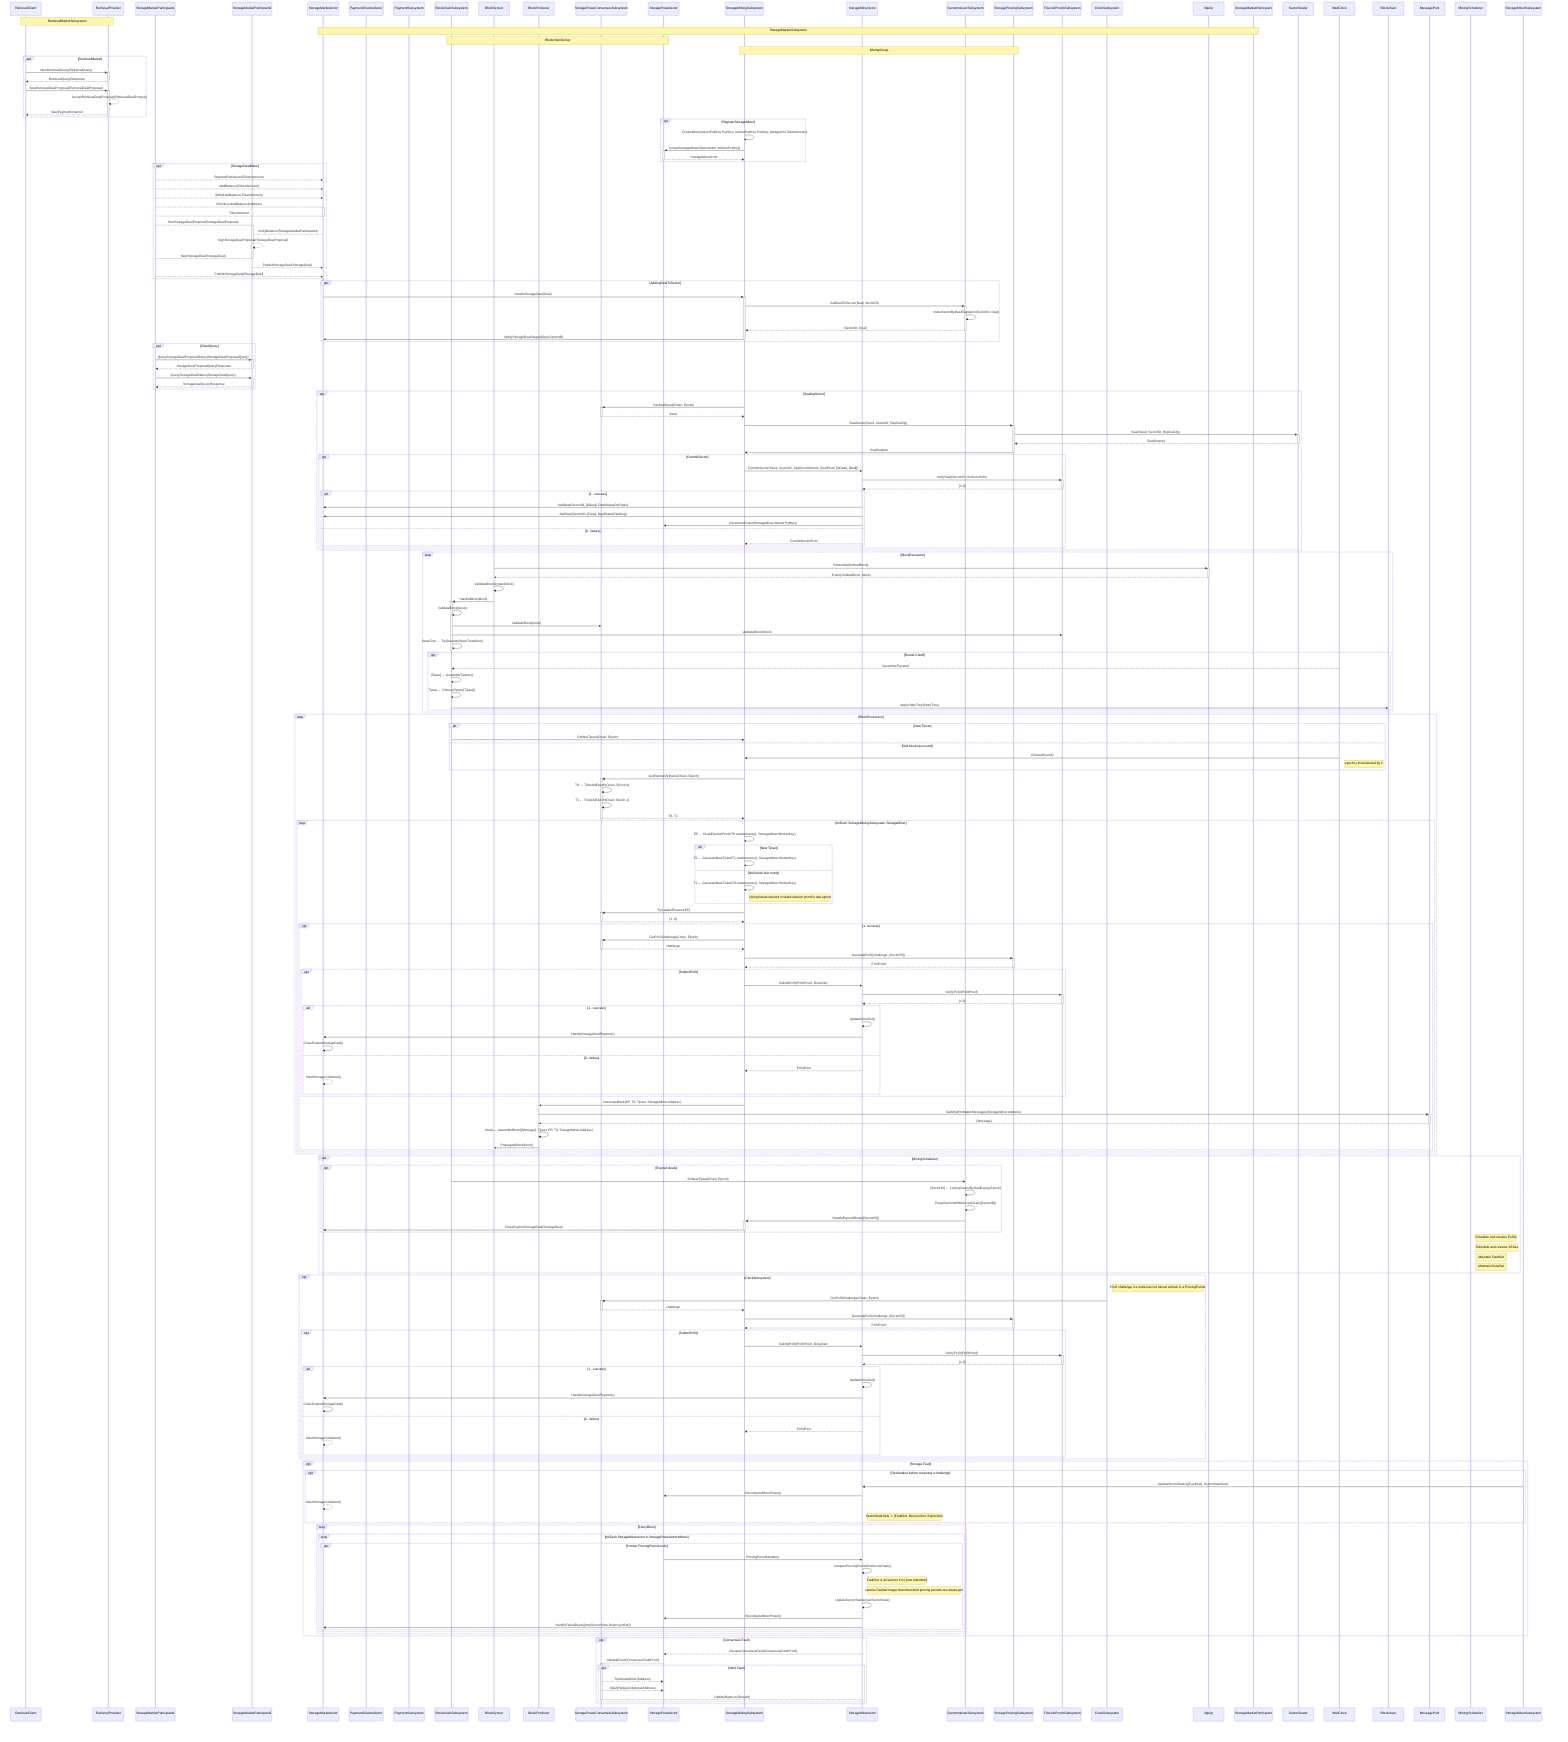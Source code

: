 sequenceDiagram

    participant RetrievalClient
    participant RetrievalProvider

    participant StorageMarketParticipant1
    participant StorageMarketParticipant2
    participant StorageMarketActor

    participant PaymentChannelActor
    participant PaymentSubsystem

    participant BlockchainSubsystem
    participant BlockSyncer
    participant BlockProducer

    participant StoragePowerConsensusSubsystem
    participant StoragePowerActor

    participant StorageMiningSubsystem
    participant StorageMinerActor
    participant SectorIndexerSubsystem
    participant StorageProvingSubsystem

    participant FilecoinProofsSubsystem
    participant ClockSubsystem
    participant libp2p

    Note over RetrievalClient,RetrievalProvider: RetrievalMarketSubsystem
    Note over StorageMarketParticipant,StorageMarketActor: StorageMarketSubsystem
    Note over BlockchainSubsystem,StoragePowerActor: BlockchainGroup
    Note over StorageMiningSubsystem,StorageProvingSubsystem: MiningGroup

    opt RetrievalMarket
        RetrievalClient ->>+ RetrievalProvider: NewRetrievalQuery(RetreivalQuery)
        RetrievalProvider -->>- RetrievalClient: RetrievalQueryResponse
        RetrievalClient ->>+ RetrievalProvider: NewRetrievalDealProposal(RetrievalDealProposal)
        RetrievalProvider -->> RetrievalProvider: AcceptRetrievalDealProposal(RetrievalDealPropsal)
        RetrievalProvider -->>- RetrievalClient: NewPaymentChannel
    end

    opt RegisterStorageMiner
        StorageMiningSubsystem ->> StorageMiningSubsystem: CreateMiner(ownerPubKey PubKey, workerPubKey PubKey, pledgeAmt TokenAmount)
        StorageMiningSubsystem ->>+ StoragePowerActor: CreateStorageMiner(OwnerAddr, WorkerPubKey)
        StoragePowerActor -->>- StorageMiningSubsystem: StorageMinerActor
    end

    opt StorageDealMake
        StorageMarketParticipant1 -->> StorageMarketActor: RegisterParticipant(TokenAmount)
        StorageMarketParticipant1 -->> StorageMarketActor: AddBalance(TokenAmount)
        StorageMarketParticipant1 -->> StorageMarketActor: WithdrawBalance(TokenAmount)
        StorageMarketParticipant1 -->+ StorageMarketActor: CheckLockedBalance(Address)
        StorageMarketActor -->- StorageMarketParticipant1: TokenAmount


        StorageMarketParticipant1 -->+ StorageMarketParticipant2: NewStorageDealProposal(StorageDealProposal)
        StorageMarketParticipant2 --> StorageMarketActor: VerifyBalance(StorageMarketParticipant1)
        StorageMarketParticipant2 -->> StorageMarketParticipant2: SignStorageDealProposal(StorageDealProposal)
        StorageMarketParticipant2 -->- StorageMarketParticipant1: NewStorageDeal(StorageDeal)
        StorageMarketParticipant2 -->> StorageMarketActor: PublishStorageDeal(StorageDeal)
        StorageMarketParticipant1 -->> StorageMarketActor: PublishStorageDeal(StorageDeal)

    end

    opt AddingDealToSector
        StorageMarketActor ->>+ StorageMiningSubsystem: HandleStorageDeal(Deal)
        StorageMiningSubsystem ->>+ SectorIndexerSubsystem: AddDealToSector(Deal, SectorID)
        SectorIndexerSubsystem ->> SectorIndexerSubsystem: IndexSectorByDealExpiration(SectorID, Deal)
        SectorIndexerSubsystem -->>- StorageMiningSubsystem: (SectorID, Deal)
        StorageMiningSubsystem ->>- StorageMarketActor: NotifyStorageDealStaged(Deal,SectorID)
    end

    opt ClientQuery
        StorageMarketParticipant1 ->>+ StorageMarketParticipant2: QueryStorageDealProposalStatus(StorageDealProposalQuery)
        StorageMarketParticipant2 -->>- StorageMarketParticipant1: StorageDealProposalQueryResponse
        StorageMarketParticipant1 ->>+ StorageMarketParticipant2: QueryStorageDealStatus(StorageDealQuery)
        StorageMarketParticipant2 -->>- StorageMarketParticipant1: StorageDealQueryResponse
    end

    opt SealingSector
        StorageMiningSubsystem ->>+ StoragePowerConsensusSubsystem: GetSealSeed(Chain, Epoch)
        StoragePowerConsensusSubsystem -->>- StorageMiningSubsystem: Seed
        StorageMiningSubsystem ->>+ StorageProvingSubsystem: SealSector(Seed, SectorID, ReplicaCfg)
        StorageProvingSubsystem ->>+ SectorSealer: Seal(Seed, SectorID, ReplicaCfg)
        SectorSealer -->>- StorageProvingSubsystem: SealOutputs
        StorageProvingSubsystem ->>- StorageMiningSubsystem: SealOutputs
        opt CommitSector
            StorageMiningSubsystem ->> StorageMinerActor: CommitSector(Seed, SectorID, SealCommitment, SealProof, [&Deal], [Deal])
            StorageMinerActor ->>+ FilecoinProofsSubsystem: VerifySeal(SectorID, OnSectorInfo)
            FilecoinProofsSubsystem -->>- StorageMinerActor: {1,0}
            alt 1 - success
                StorageMinerActor ->> StorageMarketActor: AddDeal(SectorID, [&Deal], DealStatusOnChain)
                StorageMinerActor ->> StorageMarketActor: AddDeal(SectorID, [Deal], DealStatusPending)
                StorageMinerActor ->> StoragePowerActor: IncrementPower(StorageMiner.WorkerPubKey)
            else 0 - failure
                StorageMinerActor -->> StorageMiningSubsystem: CommitSectorError
            end
        end
    end

    loop BlockReception
        BlockSyncer ->>+ libp2p: Subscribe(OnNewBlock)
        libp2p -->>- BlockSyncer: Event(OnNewBlock, block)
        BlockSyncer ->> BlockSyncer: ValidateBlockSyntax(block)
        BlockSyncer ->>+ BlockchainSubsystem: HandleBlock(block)
        BlockchainSubsystem ->> BlockchainSubsystem: ValidateBlock(block)
        BlockchainSubsystem ->> StoragePowerConsensusSubsystem: ValidateBlock(block)
        BlockchainSubsystem ->> FilecoinProofsSubsystem: ValidateBlock(block)
        BlockchainSubsystem ->>- BlockchainSubsystem: StateTree ← TryGenerateStateTree(block)

        opt Round Cutoff
            WallClock -->> BlockchainSubsystem: AssembleTipsets()
            BlockchainSubsystem ->> BlockchainSubsystem: [Tipset] ← AssembleTipsets()
            BlockchainSubsystem ->> BlockchainSubsystem: Tipset ← ChooseTipset([Tipset])
            BlockchainSubsystem ->> Blockchain: ApplyStateTree(StateTree)
        end
    end

    loop BlockProduction
        alt New Tipset
            BlockchainSubsystem ->> StorageMiningSubsystem: OnNewTipset(Chain, Epoch)
        else Null block last round
            WallClock ->> StorageMiningSubsystem: OnNewRound()
            Note Right of WallClock: epoch is incremented by 1
        end
        StorageMiningSubsystem ->>+ StoragePowerConsensusSubsystem: GetElectionArtifacts(Chain, Epoch)
        StoragePowerConsensusSubsystem ->> StoragePowerConsensusSubsystem: TK ← TicketAtEpoch(Chain, Epoch-k)
        StoragePowerConsensusSubsystem ->> StoragePowerConsensusSubsystem: T1 ← TicketAtEpoch(Chain, Epoch-1)
        StoragePowerConsensusSubsystem -->>- StorageMiningSubsystem: TK, T1

        loop forEach StorageMiningSubsystem.StorageMiner
            StorageMiningSubsystem ->> StorageMiningSubsystem: EP ← DrawElectionProof(TK.randomness(), StorageMiner.WorkerKey)
            alt New Tipset
                StorageMiningSubsystem ->> StorageMiningSubsystem: T0 ← GenerateNextTicket(T1.randomness(), StorageMiner.WorkerKey)
            else Null block last round
                StorageMiningSubsystem ->> StorageMiningSubsystem: T1 ← GenerateNextTicket(T0.randomness(), StorageMiner.WorkerKey)
                Note Right of StorageMiningSubsystem: Using tickets derived in failed election proof in last epoch
            end
            StorageMiningSubsystem ->>+ StoragePowerConsensusSubsystem: TryLeaderElection(EP)
            StoragePowerConsensusSubsystem -->>- StorageMiningSubsystem: {1, 0}
            opt 1- success
                StorageMiningSubsystem ->>+ StoragePowerConsensusSubsystem: GetPoStChallenge(Chain, Epoch)
                StoragePowerConsensusSubsystem -->>- StorageMiningSubsystem: challenge
                StorageMiningSubsystem ->>+ StorageProvingSubsystem: GeneratePoSt(challenge, [SectorID])
                StorageProvingSubsystem -->>- StorageMiningSubsystem: PoStProof
                opt SubmitPoSt
                    StorageMiningSubsystem ->> StorageMinerActor: SubmitPoSt(PoStProof, DoneSet)
                    StorageMinerActor ->>+ FilecoinProofsSubsystem: VerifyPoSt(PoStProof)
                    FilecoinProofsSubsystem -->>- StorageMinerActor: {1,0}
                    alt 1 - success
                        StorageMinerActor ->> StorageMinerActor:  UpdateDoneSet()
                        StorageMinerActor ->> StorageMarketActor: HandleStorageDealPayment()
                        StorageMarketActor ->> StorageMarketActor: CloseExpiredStorageDeal()
                    else 0 - failure
                        StorageMinerActor -->> StorageMiningSubsystem: PoStError
                        StorageMarketActor -->> StorageMarketActor: SlashStorageCollateral()
                    end
                end

                StorageMiningSubsystem ->> BlockProducer: GenerateBlock(EP, T0, Tipset, StorageMiner.Address)
                BlockProducer ->>+ MessagePool: GetMostProfitableMessages(StorageMiner.Address)
                MessagePool -->>- BlockProducer: [Message]
                BlockProducer ->> BlockProducer: block ← AssembleBlock([Message], Tipset, EP, T0, StorageMiner.Address)

                BlockProducer ->> BlockSyncer: PropagateBlock(block)
            end
        end
    end

    opt MiningScheduler
        opt Expired deals
            BlockchainSubsystem ->> SectorIndexerSubsystem: OnNewTipset(Chain, Epoch)
            SectorIndexerSubsystem ->> SectorIndexerSubsystem: [SectorID] ← LookupSectorByDealExpiry(Epoch)
            SectorIndexerSubsystem ->> SectorIndexerSubsystem: PurgeSectorsWithNoLiveDeals([SectorID])
            SectorIndexerSubsystem ->>+ StorageMiningSubsystem: HandleExpiredDeals([SectorID])
            StorageMiningSubsystem ->>- StorageMarketActor: CloseExpiredStorageDeal(StorageDeal)
        end
        Note Right of MiningScheduler: Schedule and resume PoSts
        Note Right of MiningScheduler: Schedule and resume SEALs
        Note Right of MiningScheduler: Maintain FaultSet
        Note Right of MiningScheduler: Maintain DoneSet
    end

    opt ClockSubsystem
        Note Right of ClockSubsystem: PoSt challenge if a node has not mined a block in a ProvingPeriod
        ClockSubsystem ->>+ StoragePowerConsensusSubsystem: GetPoStChallenge(Chain, Epoch)
        StoragePowerConsensusSubsystem -->>- StorageMiningSubsystem: challenge
        StorageMiningSubsystem ->>+ StorageProvingSubsystem: GeneratePoSt(challenge, [SectorID])
        StorageProvingSubsystem -->>- StorageMiningSubsystem: PoStProof
        opt SubmitPoSt
            StorageMiningSubsystem ->> StorageMinerActor: SubmitPoSt(PoStProof, DoneSet)
            StorageMinerActor ->>+ FilecoinProofsSubsystem: VerifyPoSt(PoStProof)
            FilecoinProofsSubsystem -->>- StorageMinerActor: {1,0}
            alt 1 - success
                StorageMinerActor ->> StorageMinerActor:  UpdateDoneSet()
                StorageMinerActor ->> StorageMarketActor: HandleStorageDealPayment()
                StorageMarketActor ->> StorageMarketActor: CloseExpiredStorageDeal()
            else 0 - failure
                StorageMinerActor -->> StorageMiningSubsystem: PoStError
                StorageMarketActor -->> StorageMarketActor: SlashStorageCollateral()
            end
        end
    end

    opt Storage Fault
        opt Declaration before receiving a challenge
            StorageMinerSubsystem ->> StorageMinerActor: UpdateSectorStatus([FaultSet], SectorStateSets)
            StorageMinerActor ->> StoragePowerActor: RecomputeMinerPower()
            StorageMarketActor -->> StorageMarketActor: SlashStorageCollateral()
            Note Right of StorageMinerActor: SectorStateSets := (FaultSet, RecoverSet, ExpireSet)
        end

        loop EveryBlock
            loop forEach StorageMinerActor in StoragePowerActor.Miners
                opt if miner ProvingPeriod ends
                    StoragePowerActor ->> StorageMinerActor: ProvingPeriodUpdate()
                    StorageMinerActor ->> StorageMinerActor: computeProvingPeriodEndSectorState()
                    Note Right of StorageMinerActor: FaultSet is all sectors if no post submitted
                    Note Right of StorageMinerActor: sectors Faulted longer than threshold proving periods are destroyed
                    StorageMinerActor ->> StorageMinerActor: UpdateSectorStatus(newSectorState)
                    StorageMinerActor ->> StoragePowerActor: RecomputeMinerPower()
                    StorageMinerActor ->> StorageMarketActor: HandleFailedDeals([newSectorState.DestroyedSet])
                end
            end
        end
    end

    opt Consensus Fault
        StorageMinerActor -->> StoragePowerActor: DeclareConsensusFault(ConsensusFaultProof)
        StoragePowerActor -->+ StoragePowerConsensusSubsystem: ValidateFault(ConsensusFaultProof)

        opt Valid Fault
            StoragePowerConsensusSubsystem -->> StoragePowerActor: TerminateMiner(Address)
            StoragePowerConsensusSubsystem -->> StoragePowerActor: SlashPledgeCollateral(Address)
            StoragePowerConsensusSubsystem -->- StorageMinerActor: UpdateBalance(Reward)
        end
    end